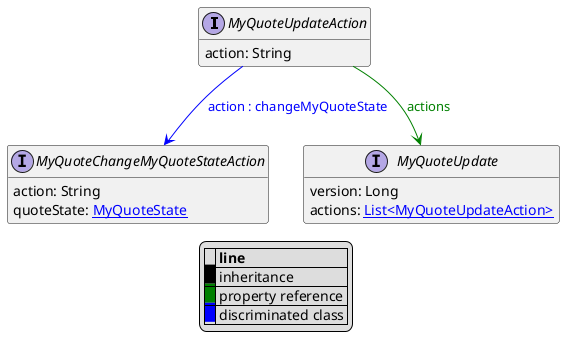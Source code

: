 @startuml

hide empty fields
hide empty methods
legend
|= |= line |
|<back:black>   </back>| inheritance |
|<back:green>   </back>| property reference |
|<back:blue>   </back>| discriminated class |
endlegend
interface MyQuoteUpdateAction [[MyQuoteUpdateAction.svg]]  {
    action: String
}


interface MyQuoteChangeMyQuoteStateAction [[MyQuoteChangeMyQuoteStateAction.svg]]  {
    action: String
    quoteState: [[MyQuoteState.svg MyQuoteState]]
}
interface MyQuoteUpdate [[MyQuoteUpdate.svg]]  {
    version: Long
    actions: [[MyQuoteUpdateAction.svg List<MyQuoteUpdateAction>]]
}
MyQuoteUpdateAction --> MyQuoteChangeMyQuoteStateAction #blue;text:blue : "action : changeMyQuoteState"
MyQuoteUpdateAction --> MyQuoteUpdate #green;text:green : "actions"
@enduml
